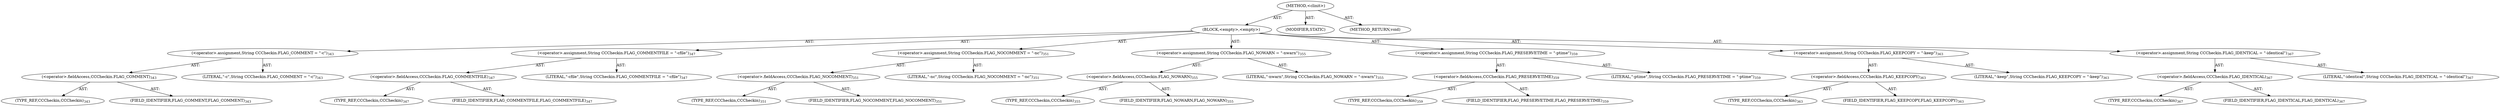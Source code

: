 digraph "&lt;clinit&gt;" {  
"111669149713" [label = <(METHOD,&lt;clinit&gt;)> ]
"25769803806" [label = <(BLOCK,&lt;empty&gt;,&lt;empty&gt;)> ]
"30064771173" [label = <(&lt;operator&gt;.assignment,String CCCheckin.FLAG_COMMENT = &quot;-c&quot;)<SUB>343</SUB>> ]
"30064771174" [label = <(&lt;operator&gt;.fieldAccess,CCCheckin.FLAG_COMMENT)<SUB>343</SUB>> ]
"180388626439" [label = <(TYPE_REF,CCCheckin,CCCheckin)<SUB>343</SUB>> ]
"55834574873" [label = <(FIELD_IDENTIFIER,FLAG_COMMENT,FLAG_COMMENT)<SUB>343</SUB>> ]
"90194313229" [label = <(LITERAL,&quot;-c&quot;,String CCCheckin.FLAG_COMMENT = &quot;-c&quot;)<SUB>343</SUB>> ]
"30064771175" [label = <(&lt;operator&gt;.assignment,String CCCheckin.FLAG_COMMENTFILE = &quot;-cfile&quot;)<SUB>347</SUB>> ]
"30064771176" [label = <(&lt;operator&gt;.fieldAccess,CCCheckin.FLAG_COMMENTFILE)<SUB>347</SUB>> ]
"180388626440" [label = <(TYPE_REF,CCCheckin,CCCheckin)<SUB>347</SUB>> ]
"55834574874" [label = <(FIELD_IDENTIFIER,FLAG_COMMENTFILE,FLAG_COMMENTFILE)<SUB>347</SUB>> ]
"90194313230" [label = <(LITERAL,&quot;-cfile&quot;,String CCCheckin.FLAG_COMMENTFILE = &quot;-cfile&quot;)<SUB>347</SUB>> ]
"30064771177" [label = <(&lt;operator&gt;.assignment,String CCCheckin.FLAG_NOCOMMENT = &quot;-nc&quot;)<SUB>351</SUB>> ]
"30064771178" [label = <(&lt;operator&gt;.fieldAccess,CCCheckin.FLAG_NOCOMMENT)<SUB>351</SUB>> ]
"180388626441" [label = <(TYPE_REF,CCCheckin,CCCheckin)<SUB>351</SUB>> ]
"55834574875" [label = <(FIELD_IDENTIFIER,FLAG_NOCOMMENT,FLAG_NOCOMMENT)<SUB>351</SUB>> ]
"90194313231" [label = <(LITERAL,&quot;-nc&quot;,String CCCheckin.FLAG_NOCOMMENT = &quot;-nc&quot;)<SUB>351</SUB>> ]
"30064771179" [label = <(&lt;operator&gt;.assignment,String CCCheckin.FLAG_NOWARN = &quot;-nwarn&quot;)<SUB>355</SUB>> ]
"30064771180" [label = <(&lt;operator&gt;.fieldAccess,CCCheckin.FLAG_NOWARN)<SUB>355</SUB>> ]
"180388626442" [label = <(TYPE_REF,CCCheckin,CCCheckin)<SUB>355</SUB>> ]
"55834574876" [label = <(FIELD_IDENTIFIER,FLAG_NOWARN,FLAG_NOWARN)<SUB>355</SUB>> ]
"90194313232" [label = <(LITERAL,&quot;-nwarn&quot;,String CCCheckin.FLAG_NOWARN = &quot;-nwarn&quot;)<SUB>355</SUB>> ]
"30064771181" [label = <(&lt;operator&gt;.assignment,String CCCheckin.FLAG_PRESERVETIME = &quot;-ptime&quot;)<SUB>359</SUB>> ]
"30064771182" [label = <(&lt;operator&gt;.fieldAccess,CCCheckin.FLAG_PRESERVETIME)<SUB>359</SUB>> ]
"180388626443" [label = <(TYPE_REF,CCCheckin,CCCheckin)<SUB>359</SUB>> ]
"55834574877" [label = <(FIELD_IDENTIFIER,FLAG_PRESERVETIME,FLAG_PRESERVETIME)<SUB>359</SUB>> ]
"90194313233" [label = <(LITERAL,&quot;-ptime&quot;,String CCCheckin.FLAG_PRESERVETIME = &quot;-ptime&quot;)<SUB>359</SUB>> ]
"30064771183" [label = <(&lt;operator&gt;.assignment,String CCCheckin.FLAG_KEEPCOPY = &quot;-keep&quot;)<SUB>363</SUB>> ]
"30064771184" [label = <(&lt;operator&gt;.fieldAccess,CCCheckin.FLAG_KEEPCOPY)<SUB>363</SUB>> ]
"180388626444" [label = <(TYPE_REF,CCCheckin,CCCheckin)<SUB>363</SUB>> ]
"55834574878" [label = <(FIELD_IDENTIFIER,FLAG_KEEPCOPY,FLAG_KEEPCOPY)<SUB>363</SUB>> ]
"90194313234" [label = <(LITERAL,&quot;-keep&quot;,String CCCheckin.FLAG_KEEPCOPY = &quot;-keep&quot;)<SUB>363</SUB>> ]
"30064771185" [label = <(&lt;operator&gt;.assignment,String CCCheckin.FLAG_IDENTICAL = &quot;-identical&quot;)<SUB>367</SUB>> ]
"30064771186" [label = <(&lt;operator&gt;.fieldAccess,CCCheckin.FLAG_IDENTICAL)<SUB>367</SUB>> ]
"180388626445" [label = <(TYPE_REF,CCCheckin,CCCheckin)<SUB>367</SUB>> ]
"55834574879" [label = <(FIELD_IDENTIFIER,FLAG_IDENTICAL,FLAG_IDENTICAL)<SUB>367</SUB>> ]
"90194313235" [label = <(LITERAL,&quot;-identical&quot;,String CCCheckin.FLAG_IDENTICAL = &quot;-identical&quot;)<SUB>367</SUB>> ]
"133143986230" [label = <(MODIFIER,STATIC)> ]
"128849018897" [label = <(METHOD_RETURN,void)> ]
  "111669149713" -> "25769803806"  [ label = "AST: "] 
  "111669149713" -> "133143986230"  [ label = "AST: "] 
  "111669149713" -> "128849018897"  [ label = "AST: "] 
  "25769803806" -> "30064771173"  [ label = "AST: "] 
  "25769803806" -> "30064771175"  [ label = "AST: "] 
  "25769803806" -> "30064771177"  [ label = "AST: "] 
  "25769803806" -> "30064771179"  [ label = "AST: "] 
  "25769803806" -> "30064771181"  [ label = "AST: "] 
  "25769803806" -> "30064771183"  [ label = "AST: "] 
  "25769803806" -> "30064771185"  [ label = "AST: "] 
  "30064771173" -> "30064771174"  [ label = "AST: "] 
  "30064771173" -> "90194313229"  [ label = "AST: "] 
  "30064771174" -> "180388626439"  [ label = "AST: "] 
  "30064771174" -> "55834574873"  [ label = "AST: "] 
  "30064771175" -> "30064771176"  [ label = "AST: "] 
  "30064771175" -> "90194313230"  [ label = "AST: "] 
  "30064771176" -> "180388626440"  [ label = "AST: "] 
  "30064771176" -> "55834574874"  [ label = "AST: "] 
  "30064771177" -> "30064771178"  [ label = "AST: "] 
  "30064771177" -> "90194313231"  [ label = "AST: "] 
  "30064771178" -> "180388626441"  [ label = "AST: "] 
  "30064771178" -> "55834574875"  [ label = "AST: "] 
  "30064771179" -> "30064771180"  [ label = "AST: "] 
  "30064771179" -> "90194313232"  [ label = "AST: "] 
  "30064771180" -> "180388626442"  [ label = "AST: "] 
  "30064771180" -> "55834574876"  [ label = "AST: "] 
  "30064771181" -> "30064771182"  [ label = "AST: "] 
  "30064771181" -> "90194313233"  [ label = "AST: "] 
  "30064771182" -> "180388626443"  [ label = "AST: "] 
  "30064771182" -> "55834574877"  [ label = "AST: "] 
  "30064771183" -> "30064771184"  [ label = "AST: "] 
  "30064771183" -> "90194313234"  [ label = "AST: "] 
  "30064771184" -> "180388626444"  [ label = "AST: "] 
  "30064771184" -> "55834574878"  [ label = "AST: "] 
  "30064771185" -> "30064771186"  [ label = "AST: "] 
  "30064771185" -> "90194313235"  [ label = "AST: "] 
  "30064771186" -> "180388626445"  [ label = "AST: "] 
  "30064771186" -> "55834574879"  [ label = "AST: "] 
}
